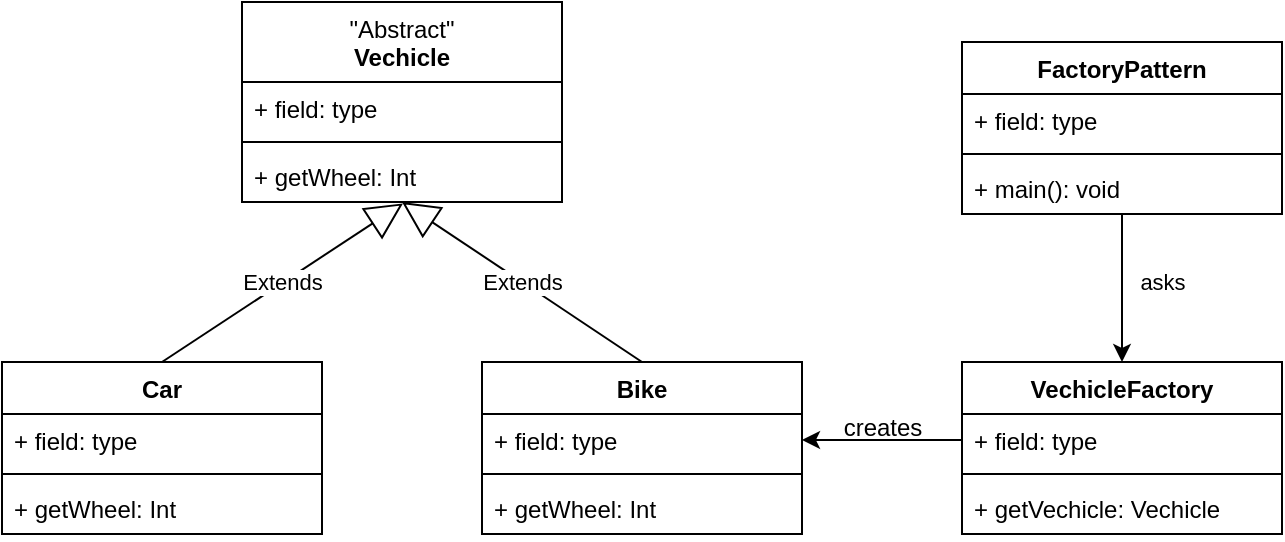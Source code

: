 <mxfile version="24.7.8">
  <diagram id="C5RBs43oDa-KdzZeNtuy" name="Page-1">
    <mxGraphModel dx="757" dy="571" grid="1" gridSize="10" guides="1" tooltips="1" connect="1" arrows="1" fold="1" page="1" pageScale="1" pageWidth="827" pageHeight="1169" math="0" shadow="0">
      <root>
        <mxCell id="WIyWlLk6GJQsqaUBKTNV-0" />
        <mxCell id="WIyWlLk6GJQsqaUBKTNV-1" parent="WIyWlLk6GJQsqaUBKTNV-0" />
        <mxCell id="tIFUcC0B8dqKJDOguCo1-27" style="edgeStyle=orthogonalEdgeStyle;rounded=0;orthogonalLoop=1;jettySize=auto;html=1;entryX=0.5;entryY=0;entryDx=0;entryDy=0;" edge="1" parent="WIyWlLk6GJQsqaUBKTNV-1" source="tIFUcC0B8dqKJDOguCo1-0" target="tIFUcC0B8dqKJDOguCo1-4">
          <mxGeometry relative="1" as="geometry" />
        </mxCell>
        <mxCell id="tIFUcC0B8dqKJDOguCo1-28" value="asks" style="edgeLabel;html=1;align=center;verticalAlign=middle;resizable=0;points=[];" vertex="1" connectable="0" parent="tIFUcC0B8dqKJDOguCo1-27">
          <mxGeometry x="-0.093" y="4" relative="1" as="geometry">
            <mxPoint x="16" as="offset" />
          </mxGeometry>
        </mxCell>
        <mxCell id="tIFUcC0B8dqKJDOguCo1-0" value="FactoryPattern" style="swimlane;fontStyle=1;align=center;verticalAlign=top;childLayout=stackLayout;horizontal=1;startSize=26;horizontalStack=0;resizeParent=1;resizeParentMax=0;resizeLast=0;collapsible=1;marginBottom=0;whiteSpace=wrap;html=1;" vertex="1" parent="WIyWlLk6GJQsqaUBKTNV-1">
          <mxGeometry x="560" y="80" width="160" height="86" as="geometry" />
        </mxCell>
        <mxCell id="tIFUcC0B8dqKJDOguCo1-1" value="+ field: type" style="text;strokeColor=none;fillColor=none;align=left;verticalAlign=top;spacingLeft=4;spacingRight=4;overflow=hidden;rotatable=0;points=[[0,0.5],[1,0.5]];portConstraint=eastwest;whiteSpace=wrap;html=1;" vertex="1" parent="tIFUcC0B8dqKJDOguCo1-0">
          <mxGeometry y="26" width="160" height="26" as="geometry" />
        </mxCell>
        <mxCell id="tIFUcC0B8dqKJDOguCo1-2" value="" style="line;strokeWidth=1;fillColor=none;align=left;verticalAlign=middle;spacingTop=-1;spacingLeft=3;spacingRight=3;rotatable=0;labelPosition=right;points=[];portConstraint=eastwest;strokeColor=inherit;" vertex="1" parent="tIFUcC0B8dqKJDOguCo1-0">
          <mxGeometry y="52" width="160" height="8" as="geometry" />
        </mxCell>
        <mxCell id="tIFUcC0B8dqKJDOguCo1-3" value="+ main(): void" style="text;strokeColor=none;fillColor=none;align=left;verticalAlign=top;spacingLeft=4;spacingRight=4;overflow=hidden;rotatable=0;points=[[0,0.5],[1,0.5]];portConstraint=eastwest;whiteSpace=wrap;html=1;" vertex="1" parent="tIFUcC0B8dqKJDOguCo1-0">
          <mxGeometry y="60" width="160" height="26" as="geometry" />
        </mxCell>
        <mxCell id="tIFUcC0B8dqKJDOguCo1-4" value="VechicleFactory" style="swimlane;fontStyle=1;align=center;verticalAlign=top;childLayout=stackLayout;horizontal=1;startSize=26;horizontalStack=0;resizeParent=1;resizeParentMax=0;resizeLast=0;collapsible=1;marginBottom=0;whiteSpace=wrap;html=1;" vertex="1" parent="WIyWlLk6GJQsqaUBKTNV-1">
          <mxGeometry x="560" y="240" width="160" height="86" as="geometry" />
        </mxCell>
        <mxCell id="tIFUcC0B8dqKJDOguCo1-5" value="+ field: type" style="text;strokeColor=none;fillColor=none;align=left;verticalAlign=top;spacingLeft=4;spacingRight=4;overflow=hidden;rotatable=0;points=[[0,0.5],[1,0.5]];portConstraint=eastwest;whiteSpace=wrap;html=1;" vertex="1" parent="tIFUcC0B8dqKJDOguCo1-4">
          <mxGeometry y="26" width="160" height="26" as="geometry" />
        </mxCell>
        <mxCell id="tIFUcC0B8dqKJDOguCo1-6" value="" style="line;strokeWidth=1;fillColor=none;align=left;verticalAlign=middle;spacingTop=-1;spacingLeft=3;spacingRight=3;rotatable=0;labelPosition=right;points=[];portConstraint=eastwest;strokeColor=inherit;" vertex="1" parent="tIFUcC0B8dqKJDOguCo1-4">
          <mxGeometry y="52" width="160" height="8" as="geometry" />
        </mxCell>
        <mxCell id="tIFUcC0B8dqKJDOguCo1-7" value="+ getVechicle: Vechicle" style="text;strokeColor=none;fillColor=none;align=left;verticalAlign=top;spacingLeft=4;spacingRight=4;overflow=hidden;rotatable=0;points=[[0,0.5],[1,0.5]];portConstraint=eastwest;whiteSpace=wrap;html=1;" vertex="1" parent="tIFUcC0B8dqKJDOguCo1-4">
          <mxGeometry y="60" width="160" height="26" as="geometry" />
        </mxCell>
        <mxCell id="tIFUcC0B8dqKJDOguCo1-8" value="&lt;div&gt;&lt;span style=&quot;font-weight: normal;&quot;&gt;&quot;Abstract&quot;&lt;/span&gt;&lt;/div&gt;Vechicle" style="swimlane;fontStyle=1;align=center;verticalAlign=top;childLayout=stackLayout;horizontal=1;startSize=40;horizontalStack=0;resizeParent=1;resizeParentMax=0;resizeLast=0;collapsible=1;marginBottom=0;whiteSpace=wrap;html=1;" vertex="1" parent="WIyWlLk6GJQsqaUBKTNV-1">
          <mxGeometry x="200" y="60" width="160" height="100" as="geometry" />
        </mxCell>
        <mxCell id="tIFUcC0B8dqKJDOguCo1-9" value="+ field: type" style="text;strokeColor=none;fillColor=none;align=left;verticalAlign=top;spacingLeft=4;spacingRight=4;overflow=hidden;rotatable=0;points=[[0,0.5],[1,0.5]];portConstraint=eastwest;whiteSpace=wrap;html=1;" vertex="1" parent="tIFUcC0B8dqKJDOguCo1-8">
          <mxGeometry y="40" width="160" height="26" as="geometry" />
        </mxCell>
        <mxCell id="tIFUcC0B8dqKJDOguCo1-10" value="" style="line;strokeWidth=1;fillColor=none;align=left;verticalAlign=middle;spacingTop=-1;spacingLeft=3;spacingRight=3;rotatable=0;labelPosition=right;points=[];portConstraint=eastwest;strokeColor=inherit;" vertex="1" parent="tIFUcC0B8dqKJDOguCo1-8">
          <mxGeometry y="66" width="160" height="8" as="geometry" />
        </mxCell>
        <mxCell id="tIFUcC0B8dqKJDOguCo1-11" value="+ getWheel: Int" style="text;strokeColor=none;fillColor=none;align=left;verticalAlign=top;spacingLeft=4;spacingRight=4;overflow=hidden;rotatable=0;points=[[0,0.5],[1,0.5]];portConstraint=eastwest;whiteSpace=wrap;html=1;" vertex="1" parent="tIFUcC0B8dqKJDOguCo1-8">
          <mxGeometry y="74" width="160" height="26" as="geometry" />
        </mxCell>
        <mxCell id="tIFUcC0B8dqKJDOguCo1-13" value="Car" style="swimlane;fontStyle=1;align=center;verticalAlign=top;childLayout=stackLayout;horizontal=1;startSize=26;horizontalStack=0;resizeParent=1;resizeParentMax=0;resizeLast=0;collapsible=1;marginBottom=0;whiteSpace=wrap;html=1;" vertex="1" parent="WIyWlLk6GJQsqaUBKTNV-1">
          <mxGeometry x="80" y="240" width="160" height="86" as="geometry" />
        </mxCell>
        <mxCell id="tIFUcC0B8dqKJDOguCo1-14" value="+ field: type" style="text;strokeColor=none;fillColor=none;align=left;verticalAlign=top;spacingLeft=4;spacingRight=4;overflow=hidden;rotatable=0;points=[[0,0.5],[1,0.5]];portConstraint=eastwest;whiteSpace=wrap;html=1;" vertex="1" parent="tIFUcC0B8dqKJDOguCo1-13">
          <mxGeometry y="26" width="160" height="26" as="geometry" />
        </mxCell>
        <mxCell id="tIFUcC0B8dqKJDOguCo1-15" value="" style="line;strokeWidth=1;fillColor=none;align=left;verticalAlign=middle;spacingTop=-1;spacingLeft=3;spacingRight=3;rotatable=0;labelPosition=right;points=[];portConstraint=eastwest;strokeColor=inherit;" vertex="1" parent="tIFUcC0B8dqKJDOguCo1-13">
          <mxGeometry y="52" width="160" height="8" as="geometry" />
        </mxCell>
        <mxCell id="tIFUcC0B8dqKJDOguCo1-16" value="+ getWheel: Int" style="text;strokeColor=none;fillColor=none;align=left;verticalAlign=top;spacingLeft=4;spacingRight=4;overflow=hidden;rotatable=0;points=[[0,0.5],[1,0.5]];portConstraint=eastwest;whiteSpace=wrap;html=1;" vertex="1" parent="tIFUcC0B8dqKJDOguCo1-13">
          <mxGeometry y="60" width="160" height="26" as="geometry" />
        </mxCell>
        <mxCell id="tIFUcC0B8dqKJDOguCo1-17" value="Bike" style="swimlane;fontStyle=1;align=center;verticalAlign=top;childLayout=stackLayout;horizontal=1;startSize=26;horizontalStack=0;resizeParent=1;resizeParentMax=0;resizeLast=0;collapsible=1;marginBottom=0;whiteSpace=wrap;html=1;" vertex="1" parent="WIyWlLk6GJQsqaUBKTNV-1">
          <mxGeometry x="320" y="240" width="160" height="86" as="geometry" />
        </mxCell>
        <mxCell id="tIFUcC0B8dqKJDOguCo1-18" value="+ field: type" style="text;strokeColor=none;fillColor=none;align=left;verticalAlign=top;spacingLeft=4;spacingRight=4;overflow=hidden;rotatable=0;points=[[0,0.5],[1,0.5]];portConstraint=eastwest;whiteSpace=wrap;html=1;" vertex="1" parent="tIFUcC0B8dqKJDOguCo1-17">
          <mxGeometry y="26" width="160" height="26" as="geometry" />
        </mxCell>
        <mxCell id="tIFUcC0B8dqKJDOguCo1-19" value="" style="line;strokeWidth=1;fillColor=none;align=left;verticalAlign=middle;spacingTop=-1;spacingLeft=3;spacingRight=3;rotatable=0;labelPosition=right;points=[];portConstraint=eastwest;strokeColor=inherit;" vertex="1" parent="tIFUcC0B8dqKJDOguCo1-17">
          <mxGeometry y="52" width="160" height="8" as="geometry" />
        </mxCell>
        <mxCell id="tIFUcC0B8dqKJDOguCo1-20" value="+ getWheel: Int" style="text;strokeColor=none;fillColor=none;align=left;verticalAlign=top;spacingLeft=4;spacingRight=4;overflow=hidden;rotatable=0;points=[[0,0.5],[1,0.5]];portConstraint=eastwest;whiteSpace=wrap;html=1;" vertex="1" parent="tIFUcC0B8dqKJDOguCo1-17">
          <mxGeometry y="60" width="160" height="26" as="geometry" />
        </mxCell>
        <mxCell id="tIFUcC0B8dqKJDOguCo1-21" value="Extends" style="endArrow=block;endSize=16;endFill=0;html=1;rounded=0;exitX=0.5;exitY=0;exitDx=0;exitDy=0;entryX=0.503;entryY=1.027;entryDx=0;entryDy=0;entryPerimeter=0;" edge="1" parent="WIyWlLk6GJQsqaUBKTNV-1" source="tIFUcC0B8dqKJDOguCo1-13" target="tIFUcC0B8dqKJDOguCo1-11">
          <mxGeometry width="160" relative="1" as="geometry">
            <mxPoint x="330" y="330" as="sourcePoint" />
            <mxPoint x="490" y="330" as="targetPoint" />
          </mxGeometry>
        </mxCell>
        <mxCell id="tIFUcC0B8dqKJDOguCo1-22" value="Extends" style="endArrow=block;endSize=16;endFill=0;html=1;rounded=0;exitX=0.5;exitY=0;exitDx=0;exitDy=0;" edge="1" parent="WIyWlLk6GJQsqaUBKTNV-1" source="tIFUcC0B8dqKJDOguCo1-17">
          <mxGeometry width="160" relative="1" as="geometry">
            <mxPoint x="330" y="330" as="sourcePoint" />
            <mxPoint x="280" y="160" as="targetPoint" />
          </mxGeometry>
        </mxCell>
        <mxCell id="tIFUcC0B8dqKJDOguCo1-23" style="edgeStyle=orthogonalEdgeStyle;rounded=0;orthogonalLoop=1;jettySize=auto;html=1;exitX=0;exitY=0.5;exitDx=0;exitDy=0;entryX=1;entryY=0.5;entryDx=0;entryDy=0;" edge="1" parent="WIyWlLk6GJQsqaUBKTNV-1" source="tIFUcC0B8dqKJDOguCo1-5" target="tIFUcC0B8dqKJDOguCo1-18">
          <mxGeometry relative="1" as="geometry" />
        </mxCell>
        <mxCell id="tIFUcC0B8dqKJDOguCo1-24" value="creates" style="text;html=1;align=center;verticalAlign=middle;resizable=0;points=[];autosize=1;strokeColor=none;fillColor=none;" vertex="1" parent="WIyWlLk6GJQsqaUBKTNV-1">
          <mxGeometry x="490" y="258" width="60" height="30" as="geometry" />
        </mxCell>
      </root>
    </mxGraphModel>
  </diagram>
</mxfile>
